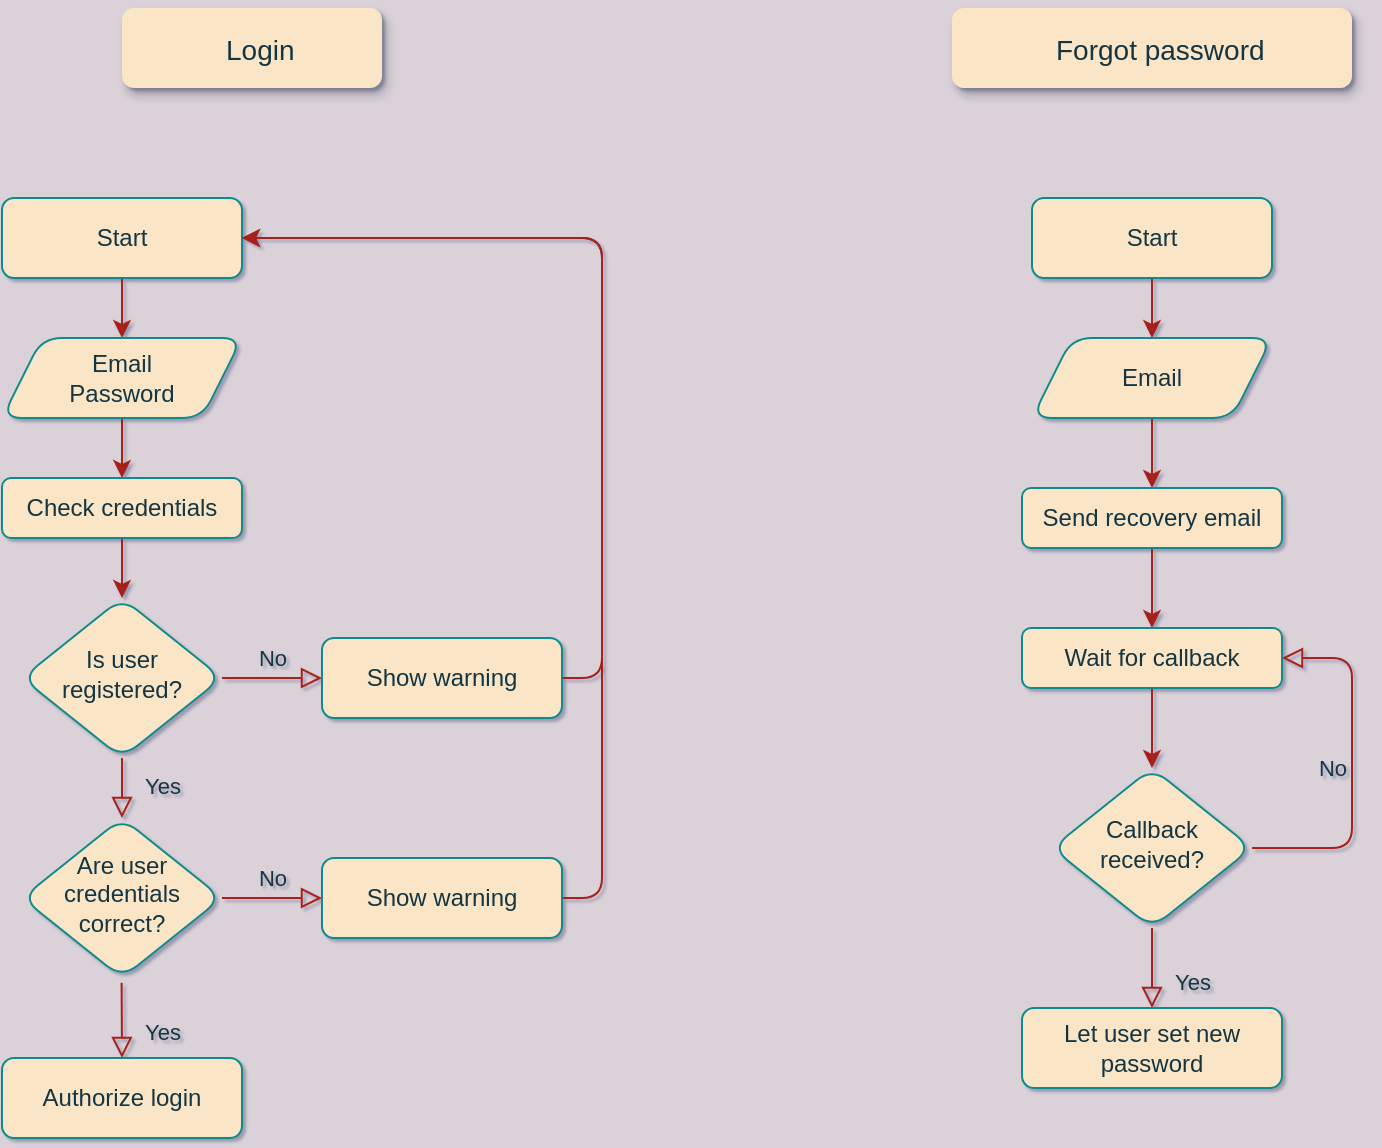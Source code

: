 <mxfile version="19.0.0" type="github">
  <diagram id="C5RBs43oDa-KdzZeNtuy" name="Page-1">
    <mxGraphModel dx="1718" dy="943" grid="0" gridSize="10" guides="1" tooltips="1" connect="1" arrows="1" fold="1" page="1" pageScale="1" pageWidth="1920" pageHeight="1200" background="#DAD2D8" math="0" shadow="1">
      <root>
        <mxCell id="WIyWlLk6GJQsqaUBKTNV-0" />
        <mxCell id="WIyWlLk6GJQsqaUBKTNV-1" parent="WIyWlLk6GJQsqaUBKTNV-0" />
        <mxCell id="AzlC9wO_xj2rkmIoURna-2" style="edgeStyle=orthogonalEdgeStyle;rounded=1;orthogonalLoop=1;jettySize=auto;html=1;entryX=0.5;entryY=0;entryDx=0;entryDy=0;labelBackgroundColor=#DAD2D8;strokeColor=#A8201A;fontColor=#143642;" edge="1" parent="WIyWlLk6GJQsqaUBKTNV-1" source="WIyWlLk6GJQsqaUBKTNV-3" target="AzlC9wO_xj2rkmIoURna-1">
          <mxGeometry relative="1" as="geometry" />
        </mxCell>
        <mxCell id="WIyWlLk6GJQsqaUBKTNV-3" value="Start" style="rounded=1;whiteSpace=wrap;html=1;fontSize=12;glass=0;strokeWidth=1;shadow=0;fillColor=#FAE5C7;strokeColor=#0F8B8D;fontColor=#143642;" parent="WIyWlLk6GJQsqaUBKTNV-1" vertex="1">
          <mxGeometry x="150" y="180" width="120" height="40" as="geometry" />
        </mxCell>
        <mxCell id="WIyWlLk6GJQsqaUBKTNV-8" value="&lt;div&gt;Yes&lt;/div&gt;" style="rounded=1;html=1;jettySize=auto;orthogonalLoop=1;fontSize=11;endArrow=block;endFill=0;endSize=8;strokeWidth=1;shadow=0;labelBackgroundColor=none;edgeStyle=orthogonalEdgeStyle;strokeColor=#A8201A;fontColor=#143642;" parent="WIyWlLk6GJQsqaUBKTNV-1" source="WIyWlLk6GJQsqaUBKTNV-10" target="AzlC9wO_xj2rkmIoURna-7" edge="1">
          <mxGeometry x="0.333" y="20" relative="1" as="geometry">
            <mxPoint as="offset" />
          </mxGeometry>
        </mxCell>
        <mxCell id="WIyWlLk6GJQsqaUBKTNV-9" value="No" style="edgeStyle=orthogonalEdgeStyle;rounded=1;html=1;jettySize=auto;orthogonalLoop=1;fontSize=11;endArrow=block;endFill=0;endSize=8;strokeWidth=1;shadow=0;labelBackgroundColor=none;strokeColor=#A8201A;fontColor=#143642;" parent="WIyWlLk6GJQsqaUBKTNV-1" source="WIyWlLk6GJQsqaUBKTNV-10" target="WIyWlLk6GJQsqaUBKTNV-12" edge="1">
          <mxGeometry y="10" relative="1" as="geometry">
            <mxPoint as="offset" />
          </mxGeometry>
        </mxCell>
        <mxCell id="WIyWlLk6GJQsqaUBKTNV-10" value="Is user registered?" style="rhombus;whiteSpace=wrap;html=1;shadow=0;fontFamily=Helvetica;fontSize=12;align=center;strokeWidth=1;spacing=6;spacingTop=-4;fillColor=#FAE5C7;strokeColor=#0F8B8D;fontColor=#143642;rounded=1;" parent="WIyWlLk6GJQsqaUBKTNV-1" vertex="1">
          <mxGeometry x="160" y="380" width="100" height="80" as="geometry" />
        </mxCell>
        <mxCell id="WIyWlLk6GJQsqaUBKTNV-11" value="Authorize login" style="rounded=1;whiteSpace=wrap;html=1;fontSize=12;glass=0;strokeWidth=1;shadow=0;fillColor=#FAE5C7;strokeColor=#0F8B8D;fontColor=#143642;" parent="WIyWlLk6GJQsqaUBKTNV-1" vertex="1">
          <mxGeometry x="150" y="610" width="120" height="40" as="geometry" />
        </mxCell>
        <mxCell id="AzlC9wO_xj2rkmIoURna-4" style="edgeStyle=orthogonalEdgeStyle;rounded=1;orthogonalLoop=1;jettySize=auto;html=1;entryX=0.5;entryY=0;entryDx=0;entryDy=0;labelBackgroundColor=#DAD2D8;strokeColor=#A8201A;fontColor=#143642;" edge="1" parent="WIyWlLk6GJQsqaUBKTNV-1" source="AzlC9wO_xj2rkmIoURna-1" target="AzlC9wO_xj2rkmIoURna-3">
          <mxGeometry relative="1" as="geometry" />
        </mxCell>
        <mxCell id="AzlC9wO_xj2rkmIoURna-1" value="&lt;div&gt;Email&lt;/div&gt;&lt;div&gt;Password&lt;br&gt;&lt;/div&gt;" style="shape=parallelogram;perimeter=parallelogramPerimeter;whiteSpace=wrap;html=1;fixedSize=1;fillColor=#FAE5C7;strokeColor=#0F8B8D;fontColor=#143642;rounded=1;" vertex="1" parent="WIyWlLk6GJQsqaUBKTNV-1">
          <mxGeometry x="150" y="250" width="120" height="40" as="geometry" />
        </mxCell>
        <mxCell id="AzlC9wO_xj2rkmIoURna-5" style="edgeStyle=orthogonalEdgeStyle;rounded=1;orthogonalLoop=1;jettySize=auto;html=1;entryX=0.5;entryY=0;entryDx=0;entryDy=0;labelBackgroundColor=#DAD2D8;strokeColor=#A8201A;fontColor=#143642;" edge="1" parent="WIyWlLk6GJQsqaUBKTNV-1" source="AzlC9wO_xj2rkmIoURna-3" target="WIyWlLk6GJQsqaUBKTNV-10">
          <mxGeometry relative="1" as="geometry" />
        </mxCell>
        <mxCell id="AzlC9wO_xj2rkmIoURna-3" value="Check credentials" style="rounded=1;whiteSpace=wrap;html=1;fillColor=#FAE5C7;strokeColor=#0F8B8D;fontColor=#143642;" vertex="1" parent="WIyWlLk6GJQsqaUBKTNV-1">
          <mxGeometry x="150" y="320" width="120" height="30" as="geometry" />
        </mxCell>
        <mxCell id="AzlC9wO_xj2rkmIoURna-7" value="Are user credentials correct?" style="rhombus;whiteSpace=wrap;html=1;shadow=0;fontFamily=Helvetica;fontSize=12;align=center;strokeWidth=1;spacing=6;spacingTop=-4;fillColor=#FAE5C7;strokeColor=#0F8B8D;fontColor=#143642;rounded=1;" vertex="1" parent="WIyWlLk6GJQsqaUBKTNV-1">
          <mxGeometry x="160" y="490" width="100" height="80" as="geometry" />
        </mxCell>
        <mxCell id="AzlC9wO_xj2rkmIoURna-8" value="No" style="edgeStyle=orthogonalEdgeStyle;rounded=1;html=1;jettySize=auto;orthogonalLoop=1;fontSize=11;endArrow=block;endFill=0;endSize=8;strokeWidth=1;shadow=0;labelBackgroundColor=none;exitX=1;exitY=0.5;exitDx=0;exitDy=0;strokeColor=#A8201A;fontColor=#143642;" edge="1" parent="WIyWlLk6GJQsqaUBKTNV-1" source="AzlC9wO_xj2rkmIoURna-7">
          <mxGeometry y="10" relative="1" as="geometry">
            <mxPoint as="offset" />
            <mxPoint x="280" y="529.76" as="sourcePoint" />
            <mxPoint x="310" y="530" as="targetPoint" />
            <Array as="points">
              <mxPoint x="310" y="530" />
            </Array>
          </mxGeometry>
        </mxCell>
        <mxCell id="AzlC9wO_xj2rkmIoURna-29" style="edgeStyle=orthogonalEdgeStyle;rounded=1;orthogonalLoop=1;jettySize=auto;html=1;entryX=1;entryY=0.5;entryDx=0;entryDy=0;fontColor=#143642;strokeColor=#A8201A;fillColor=#FAE5C7;labelBackgroundColor=#DAD2D8;" edge="1" parent="WIyWlLk6GJQsqaUBKTNV-1" source="AzlC9wO_xj2rkmIoURna-9" target="WIyWlLk6GJQsqaUBKTNV-3">
          <mxGeometry relative="1" as="geometry">
            <Array as="points">
              <mxPoint x="450" y="530" />
              <mxPoint x="450" y="200" />
            </Array>
          </mxGeometry>
        </mxCell>
        <mxCell id="AzlC9wO_xj2rkmIoURna-9" value="Show warning" style="rounded=1;whiteSpace=wrap;html=1;fontSize=12;glass=0;strokeWidth=1;shadow=0;fillColor=#FAE5C7;strokeColor=#0F8B8D;fontColor=#143642;" vertex="1" parent="WIyWlLk6GJQsqaUBKTNV-1">
          <mxGeometry x="310" y="510" width="120" height="40" as="geometry" />
        </mxCell>
        <mxCell id="AzlC9wO_xj2rkmIoURna-30" style="edgeStyle=orthogonalEdgeStyle;rounded=1;orthogonalLoop=1;jettySize=auto;html=1;fontColor=#143642;strokeColor=#A8201A;fillColor=#FAE5C7;labelBackgroundColor=#DAD2D8;" edge="1" parent="WIyWlLk6GJQsqaUBKTNV-1" source="WIyWlLk6GJQsqaUBKTNV-12">
          <mxGeometry relative="1" as="geometry">
            <mxPoint x="270" y="200.0" as="targetPoint" />
            <Array as="points">
              <mxPoint x="450" y="420" />
              <mxPoint x="450" y="200" />
            </Array>
          </mxGeometry>
        </mxCell>
        <mxCell id="WIyWlLk6GJQsqaUBKTNV-12" value="Show warning" style="rounded=1;whiteSpace=wrap;html=1;fontSize=12;glass=0;strokeWidth=1;shadow=0;fillColor=#FAE5C7;strokeColor=#0F8B8D;fontColor=#143642;" parent="WIyWlLk6GJQsqaUBKTNV-1" vertex="1">
          <mxGeometry x="310" y="400" width="120" height="40" as="geometry" />
        </mxCell>
        <mxCell id="AzlC9wO_xj2rkmIoURna-11" value="&lt;div&gt;Yes&lt;/div&gt;" style="rounded=1;html=1;jettySize=auto;orthogonalLoop=1;fontSize=11;endArrow=block;endFill=0;endSize=8;strokeWidth=1;shadow=0;labelBackgroundColor=none;edgeStyle=orthogonalEdgeStyle;exitX=0.498;exitY=1.03;exitDx=0;exitDy=0;exitPerimeter=0;entryX=0.5;entryY=0;entryDx=0;entryDy=0;strokeColor=#A8201A;fontColor=#143642;" edge="1" parent="WIyWlLk6GJQsqaUBKTNV-1" source="AzlC9wO_xj2rkmIoURna-7" target="WIyWlLk6GJQsqaUBKTNV-11">
          <mxGeometry x="0.333" y="20" relative="1" as="geometry">
            <mxPoint as="offset" />
            <mxPoint x="209.86" y="590.0" as="sourcePoint" />
            <mxPoint x="210" y="600" as="targetPoint" />
          </mxGeometry>
        </mxCell>
        <mxCell id="AzlC9wO_xj2rkmIoURna-13" style="edgeStyle=orthogonalEdgeStyle;rounded=1;orthogonalLoop=1;jettySize=auto;html=1;entryX=0.5;entryY=0;entryDx=0;entryDy=0;labelBackgroundColor=#DAD2D8;strokeColor=#A8201A;fontColor=#143642;" edge="1" parent="WIyWlLk6GJQsqaUBKTNV-1" source="AzlC9wO_xj2rkmIoURna-14" target="AzlC9wO_xj2rkmIoURna-20">
          <mxGeometry relative="1" as="geometry" />
        </mxCell>
        <mxCell id="AzlC9wO_xj2rkmIoURna-14" value="Start" style="rounded=1;whiteSpace=wrap;html=1;fontSize=12;glass=0;strokeWidth=1;shadow=0;fillColor=#FAE5C7;strokeColor=#0F8B8D;fontColor=#143642;" vertex="1" parent="WIyWlLk6GJQsqaUBKTNV-1">
          <mxGeometry x="665" y="180" width="120" height="40" as="geometry" />
        </mxCell>
        <mxCell id="AzlC9wO_xj2rkmIoURna-15" value="&lt;div&gt;Yes&lt;/div&gt;" style="rounded=1;html=1;jettySize=auto;orthogonalLoop=1;fontSize=11;endArrow=block;endFill=0;endSize=8;strokeWidth=1;shadow=0;labelBackgroundColor=none;edgeStyle=orthogonalEdgeStyle;strokeColor=#A8201A;fontColor=#143642;exitX=0.5;exitY=1;exitDx=0;exitDy=0;entryX=0.5;entryY=0;entryDx=0;entryDy=0;" edge="1" parent="WIyWlLk6GJQsqaUBKTNV-1" source="AzlC9wO_xj2rkmIoURna-17" target="AzlC9wO_xj2rkmIoURna-33">
          <mxGeometry x="0.333" y="20" relative="1" as="geometry">
            <mxPoint as="offset" />
            <mxPoint x="725" y="585" as="targetPoint" />
            <Array as="points">
              <mxPoint x="725" y="585" />
            </Array>
          </mxGeometry>
        </mxCell>
        <mxCell id="AzlC9wO_xj2rkmIoURna-16" value="No" style="edgeStyle=orthogonalEdgeStyle;rounded=1;html=1;jettySize=auto;orthogonalLoop=1;fontSize=11;endArrow=block;endFill=0;endSize=8;strokeWidth=1;shadow=0;labelBackgroundColor=none;strokeColor=#A8201A;fontColor=#143642;entryX=1;entryY=0.5;entryDx=0;entryDy=0;" edge="1" parent="WIyWlLk6GJQsqaUBKTNV-1" source="AzlC9wO_xj2rkmIoURna-17" target="AzlC9wO_xj2rkmIoURna-31">
          <mxGeometry y="10" relative="1" as="geometry">
            <mxPoint as="offset" />
            <mxPoint x="825" y="505" as="targetPoint" />
            <Array as="points">
              <mxPoint x="825" y="505" />
              <mxPoint x="825" y="410" />
            </Array>
          </mxGeometry>
        </mxCell>
        <mxCell id="AzlC9wO_xj2rkmIoURna-17" value="Callback received?" style="rhombus;whiteSpace=wrap;html=1;shadow=0;fontFamily=Helvetica;fontSize=12;align=center;strokeWidth=1;spacing=6;spacingTop=-4;fillColor=#FAE5C7;strokeColor=#0F8B8D;fontColor=#143642;rounded=1;" vertex="1" parent="WIyWlLk6GJQsqaUBKTNV-1">
          <mxGeometry x="675" y="465" width="100" height="80" as="geometry" />
        </mxCell>
        <mxCell id="AzlC9wO_xj2rkmIoURna-19" style="edgeStyle=orthogonalEdgeStyle;rounded=1;orthogonalLoop=1;jettySize=auto;html=1;entryX=0.5;entryY=0;entryDx=0;entryDy=0;labelBackgroundColor=#DAD2D8;strokeColor=#A8201A;fontColor=#143642;" edge="1" parent="WIyWlLk6GJQsqaUBKTNV-1" source="AzlC9wO_xj2rkmIoURna-20" target="AzlC9wO_xj2rkmIoURna-22">
          <mxGeometry relative="1" as="geometry" />
        </mxCell>
        <mxCell id="AzlC9wO_xj2rkmIoURna-20" value="&lt;div&gt;Email&lt;/div&gt;" style="shape=parallelogram;perimeter=parallelogramPerimeter;whiteSpace=wrap;html=1;fixedSize=1;fillColor=#FAE5C7;strokeColor=#0F8B8D;fontColor=#143642;rounded=1;" vertex="1" parent="WIyWlLk6GJQsqaUBKTNV-1">
          <mxGeometry x="665" y="250" width="120" height="40" as="geometry" />
        </mxCell>
        <mxCell id="AzlC9wO_xj2rkmIoURna-21" style="edgeStyle=orthogonalEdgeStyle;rounded=1;orthogonalLoop=1;jettySize=auto;html=1;entryX=0.5;entryY=0;entryDx=0;entryDy=0;labelBackgroundColor=#DAD2D8;strokeColor=#A8201A;fontColor=#143642;" edge="1" parent="WIyWlLk6GJQsqaUBKTNV-1" source="AzlC9wO_xj2rkmIoURna-22" target="AzlC9wO_xj2rkmIoURna-31">
          <mxGeometry relative="1" as="geometry" />
        </mxCell>
        <mxCell id="AzlC9wO_xj2rkmIoURna-22" value="Send recovery email" style="rounded=1;whiteSpace=wrap;html=1;fillColor=#FAE5C7;strokeColor=#0F8B8D;fontColor=#143642;" vertex="1" parent="WIyWlLk6GJQsqaUBKTNV-1">
          <mxGeometry x="660" y="325" width="130" height="30" as="geometry" />
        </mxCell>
        <mxCell id="AzlC9wO_xj2rkmIoURna-32" style="edgeStyle=orthogonalEdgeStyle;rounded=1;orthogonalLoop=1;jettySize=auto;html=1;exitX=0.5;exitY=1;exitDx=0;exitDy=0;entryX=0.5;entryY=0;entryDx=0;entryDy=0;fontColor=#143642;strokeColor=#A8201A;fillColor=#FAE5C7;labelBackgroundColor=#DAD2D8;" edge="1" parent="WIyWlLk6GJQsqaUBKTNV-1" source="AzlC9wO_xj2rkmIoURna-31" target="AzlC9wO_xj2rkmIoURna-17">
          <mxGeometry relative="1" as="geometry" />
        </mxCell>
        <mxCell id="AzlC9wO_xj2rkmIoURna-31" value="Wait for callback" style="rounded=1;whiteSpace=wrap;html=1;fillColor=#FAE5C7;strokeColor=#0F8B8D;fontColor=#143642;" vertex="1" parent="WIyWlLk6GJQsqaUBKTNV-1">
          <mxGeometry x="660" y="395" width="130" height="30" as="geometry" />
        </mxCell>
        <mxCell id="AzlC9wO_xj2rkmIoURna-33" value="Let user set new password" style="rounded=1;whiteSpace=wrap;html=1;fillColor=#FAE5C7;strokeColor=#0F8B8D;fontColor=#143642;" vertex="1" parent="WIyWlLk6GJQsqaUBKTNV-1">
          <mxGeometry x="660" y="585" width="130" height="40" as="geometry" />
        </mxCell>
        <mxCell id="AzlC9wO_xj2rkmIoURna-34" value="Login" style="fillColor=#FAE5C7;strokeColor=none;shadow=1;fontSize=14;align=left;spacingLeft=50;fontColor=#143642;rounded=1;" vertex="1" parent="WIyWlLk6GJQsqaUBKTNV-1">
          <mxGeometry x="210" y="85" width="130" height="40" as="geometry" />
        </mxCell>
        <mxCell id="AzlC9wO_xj2rkmIoURna-35" value="Forgot password" style="fillColor=#FAE5C7;strokeColor=none;shadow=1;fontSize=14;align=left;spacingLeft=50;fontColor=#143642;rounded=1;" vertex="1" parent="WIyWlLk6GJQsqaUBKTNV-1">
          <mxGeometry x="625" y="85" width="200" height="40" as="geometry" />
        </mxCell>
      </root>
    </mxGraphModel>
  </diagram>
</mxfile>
